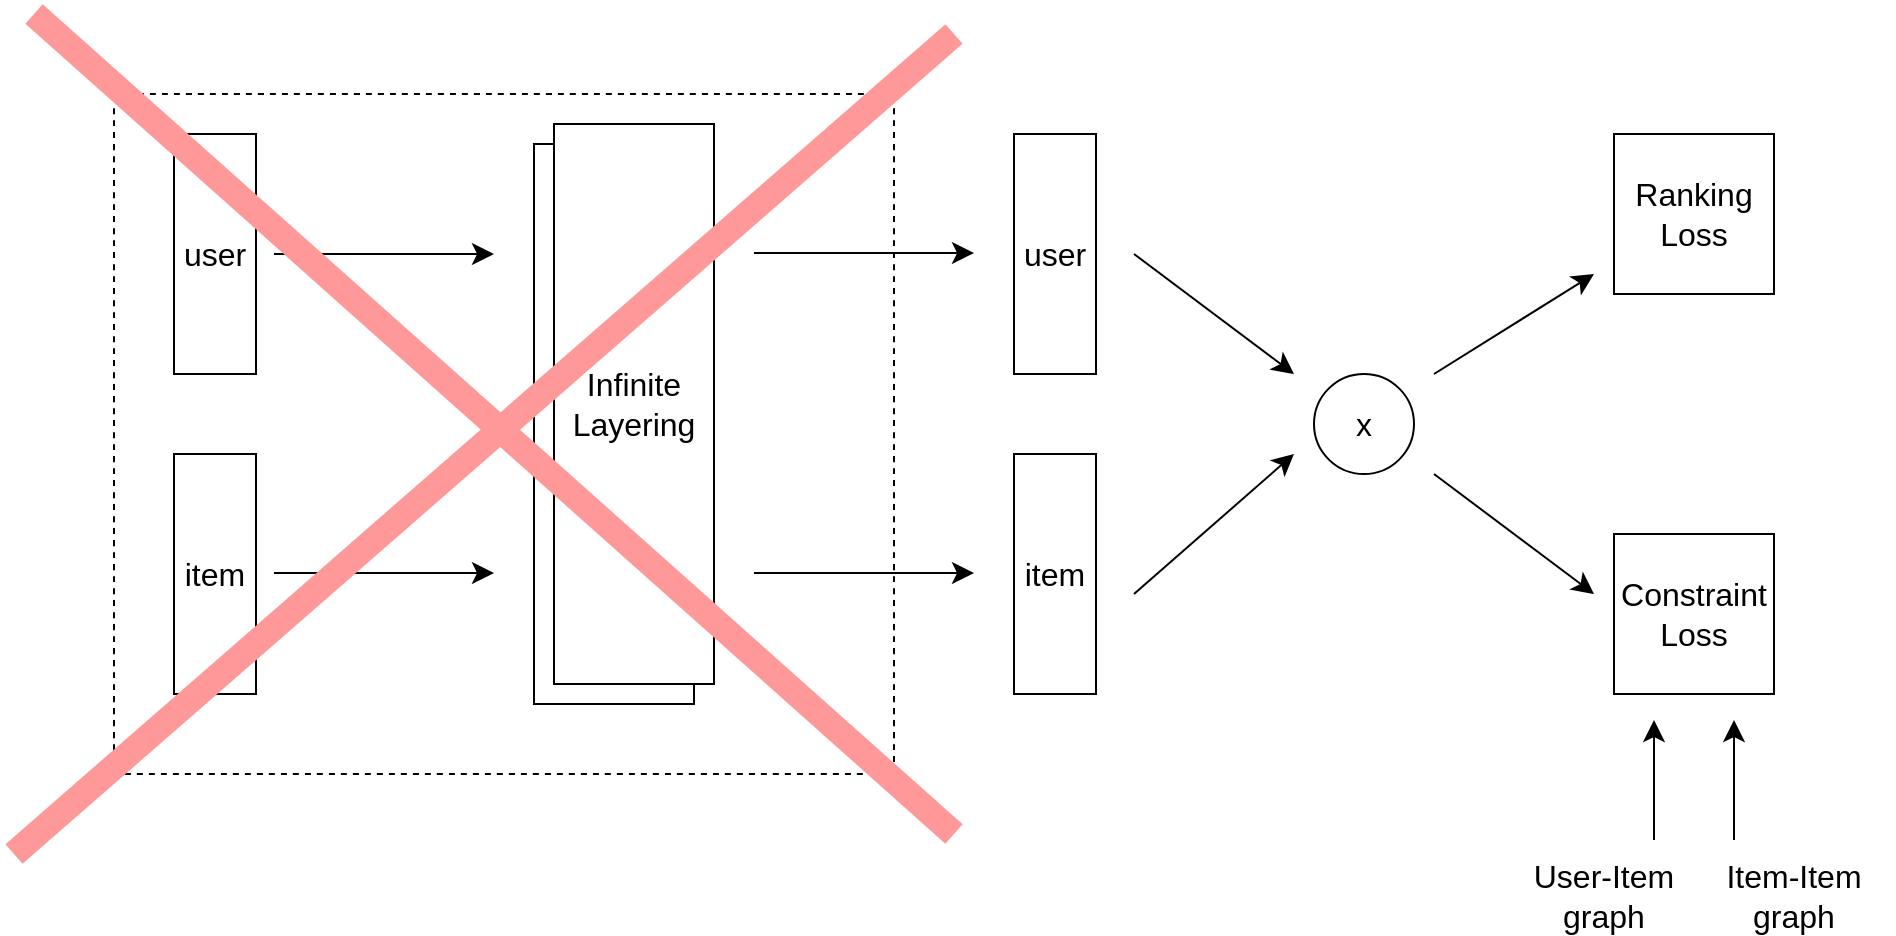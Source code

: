 <mxfile version="21.8.2" type="github">
  <diagram name="Page-1" id="lvqEdNJYN6dXEYo9q0eT">
    <mxGraphModel dx="1808" dy="744" grid="1" gridSize="10" guides="1" tooltips="1" connect="1" arrows="1" fold="1" page="1" pageScale="1" pageWidth="827" pageHeight="1169" math="0" shadow="0">
      <root>
        <mxCell id="0" />
        <mxCell id="1" parent="0" />
        <mxCell id="0-GuYEDBKHcQE958j9T3-2" value="&lt;font style=&quot;font-size: 16px;&quot;&gt;user&lt;/font&gt;" style="rounded=0;whiteSpace=wrap;html=1;fontSize=16;" vertex="1" parent="1">
          <mxGeometry x="40" y="440" width="41" height="120" as="geometry" />
        </mxCell>
        <mxCell id="0-GuYEDBKHcQE958j9T3-3" value="item" style="rounded=0;whiteSpace=wrap;html=1;fontSize=16;" vertex="1" parent="1">
          <mxGeometry x="40" y="600" width="41" height="120" as="geometry" />
        </mxCell>
        <mxCell id="0-GuYEDBKHcQE958j9T3-4" value="" style="endArrow=classic;html=1;rounded=0;fontSize=12;startSize=8;endSize=8;curved=1;" edge="1" parent="1">
          <mxGeometry width="50" height="50" relative="1" as="geometry">
            <mxPoint x="90" y="500" as="sourcePoint" />
            <mxPoint x="200" y="500" as="targetPoint" />
          </mxGeometry>
        </mxCell>
        <mxCell id="0-GuYEDBKHcQE958j9T3-5" value="" style="endArrow=classic;html=1;rounded=0;fontSize=12;startSize=8;endSize=8;curved=1;" edge="1" parent="1">
          <mxGeometry width="50" height="50" relative="1" as="geometry">
            <mxPoint x="90" y="659.5" as="sourcePoint" />
            <mxPoint x="200" y="659.5" as="targetPoint" />
          </mxGeometry>
        </mxCell>
        <mxCell id="0-GuYEDBKHcQE958j9T3-6" value="" style="rounded=0;whiteSpace=wrap;html=1;fontSize=16;" vertex="1" parent="1">
          <mxGeometry x="220" y="445" width="80" height="280" as="geometry" />
        </mxCell>
        <mxCell id="0-GuYEDBKHcQE958j9T3-7" value="Infinite Layering" style="rounded=0;whiteSpace=wrap;html=1;fontSize=16;" vertex="1" parent="1">
          <mxGeometry x="230" y="435" width="80" height="280" as="geometry" />
        </mxCell>
        <mxCell id="0-GuYEDBKHcQE958j9T3-8" value="" style="endArrow=classic;html=1;rounded=0;fontSize=12;startSize=8;endSize=8;curved=1;" edge="1" parent="1">
          <mxGeometry width="50" height="50" relative="1" as="geometry">
            <mxPoint x="330" y="499.5" as="sourcePoint" />
            <mxPoint x="440" y="499.5" as="targetPoint" />
          </mxGeometry>
        </mxCell>
        <mxCell id="0-GuYEDBKHcQE958j9T3-9" value="" style="endArrow=classic;html=1;rounded=0;fontSize=12;startSize=8;endSize=8;curved=1;" edge="1" parent="1">
          <mxGeometry width="50" height="50" relative="1" as="geometry">
            <mxPoint x="330" y="659.5" as="sourcePoint" />
            <mxPoint x="440" y="659.5" as="targetPoint" />
          </mxGeometry>
        </mxCell>
        <mxCell id="0-GuYEDBKHcQE958j9T3-10" value="user" style="rounded=0;whiteSpace=wrap;html=1;fontSize=16;" vertex="1" parent="1">
          <mxGeometry x="460" y="440" width="41" height="120" as="geometry" />
        </mxCell>
        <mxCell id="0-GuYEDBKHcQE958j9T3-11" value="item" style="rounded=0;whiteSpace=wrap;html=1;fontSize=16;" vertex="1" parent="1">
          <mxGeometry x="460" y="600" width="41" height="120" as="geometry" />
        </mxCell>
        <mxCell id="0-GuYEDBKHcQE958j9T3-12" value="" style="endArrow=classic;html=1;rounded=0;fontSize=12;startSize=8;endSize=8;curved=1;" edge="1" parent="1">
          <mxGeometry width="50" height="50" relative="1" as="geometry">
            <mxPoint x="520" y="500" as="sourcePoint" />
            <mxPoint x="600" y="560" as="targetPoint" />
          </mxGeometry>
        </mxCell>
        <mxCell id="0-GuYEDBKHcQE958j9T3-13" value="" style="endArrow=classic;html=1;rounded=0;fontSize=12;startSize=8;endSize=8;curved=1;" edge="1" parent="1">
          <mxGeometry width="50" height="50" relative="1" as="geometry">
            <mxPoint x="520" y="670" as="sourcePoint" />
            <mxPoint x="600" y="600" as="targetPoint" />
          </mxGeometry>
        </mxCell>
        <mxCell id="0-GuYEDBKHcQE958j9T3-14" value="x" style="ellipse;whiteSpace=wrap;html=1;aspect=fixed;fontSize=16;" vertex="1" parent="1">
          <mxGeometry x="610" y="560" width="50" height="50" as="geometry" />
        </mxCell>
        <mxCell id="0-GuYEDBKHcQE958j9T3-15" value="Ranking Loss" style="whiteSpace=wrap;html=1;aspect=fixed;fontSize=16;" vertex="1" parent="1">
          <mxGeometry x="760" y="440" width="80" height="80" as="geometry" />
        </mxCell>
        <mxCell id="0-GuYEDBKHcQE958j9T3-16" value="Constraint Loss" style="whiteSpace=wrap;html=1;aspect=fixed;fontSize=16;" vertex="1" parent="1">
          <mxGeometry x="760" y="640" width="80" height="80" as="geometry" />
        </mxCell>
        <mxCell id="0-GuYEDBKHcQE958j9T3-17" value="" style="endArrow=classic;html=1;rounded=0;fontSize=12;startSize=8;endSize=8;curved=1;" edge="1" parent="1">
          <mxGeometry width="50" height="50" relative="1" as="geometry">
            <mxPoint x="670" y="560" as="sourcePoint" />
            <mxPoint x="750" y="510" as="targetPoint" />
          </mxGeometry>
        </mxCell>
        <mxCell id="0-GuYEDBKHcQE958j9T3-18" value="" style="endArrow=classic;html=1;rounded=0;fontSize=12;startSize=8;endSize=8;curved=1;" edge="1" parent="1">
          <mxGeometry width="50" height="50" relative="1" as="geometry">
            <mxPoint x="670" y="610" as="sourcePoint" />
            <mxPoint x="750" y="670" as="targetPoint" />
          </mxGeometry>
        </mxCell>
        <mxCell id="0-GuYEDBKHcQE958j9T3-20" value="" style="endArrow=none;dashed=1;html=1;rounded=0;fontSize=12;startSize=8;endSize=8;curved=1;" edge="1" parent="1">
          <mxGeometry width="50" height="50" relative="1" as="geometry">
            <mxPoint x="10" y="420" as="sourcePoint" />
            <mxPoint x="400" y="420" as="targetPoint" />
          </mxGeometry>
        </mxCell>
        <mxCell id="0-GuYEDBKHcQE958j9T3-21" value="" style="endArrow=none;dashed=1;html=1;rounded=0;fontSize=12;startSize=8;endSize=8;curved=1;" edge="1" parent="1">
          <mxGeometry width="50" height="50" relative="1" as="geometry">
            <mxPoint x="9.5" y="760" as="sourcePoint" />
            <mxPoint x="399.5" y="760" as="targetPoint" />
          </mxGeometry>
        </mxCell>
        <mxCell id="0-GuYEDBKHcQE958j9T3-22" value="" style="endArrow=none;dashed=1;html=1;rounded=0;fontSize=12;startSize=8;endSize=8;curved=1;" edge="1" parent="1">
          <mxGeometry width="50" height="50" relative="1" as="geometry">
            <mxPoint x="400" y="760" as="sourcePoint" />
            <mxPoint x="400" y="420" as="targetPoint" />
          </mxGeometry>
        </mxCell>
        <mxCell id="0-GuYEDBKHcQE958j9T3-23" value="" style="endArrow=none;dashed=1;html=1;rounded=0;fontSize=12;startSize=8;endSize=8;curved=1;" edge="1" parent="1">
          <mxGeometry width="50" height="50" relative="1" as="geometry">
            <mxPoint x="10" y="760" as="sourcePoint" />
            <mxPoint x="10" y="420" as="targetPoint" />
          </mxGeometry>
        </mxCell>
        <mxCell id="0-GuYEDBKHcQE958j9T3-25" value="" style="endArrow=none;html=1;rounded=0;fontSize=12;startSize=8;endSize=8;curved=1;strokeWidth=13;strokeColor=#FF9999;" edge="1" parent="1">
          <mxGeometry width="50" height="50" relative="1" as="geometry">
            <mxPoint x="430" y="790" as="sourcePoint" />
            <mxPoint x="-30" y="380" as="targetPoint" />
          </mxGeometry>
        </mxCell>
        <mxCell id="0-GuYEDBKHcQE958j9T3-26" value="" style="endArrow=none;html=1;rounded=0;fontSize=12;startSize=8;endSize=8;curved=1;strokeWidth=13;strokeColor=#FF9999;" edge="1" parent="1">
          <mxGeometry width="50" height="50" relative="1" as="geometry">
            <mxPoint x="-40" y="800" as="sourcePoint" />
            <mxPoint x="430" y="390" as="targetPoint" />
          </mxGeometry>
        </mxCell>
        <mxCell id="0-GuYEDBKHcQE958j9T3-28" value="" style="endArrow=classic;html=1;rounded=0;fontSize=12;startSize=8;endSize=8;curved=1;" edge="1" parent="1">
          <mxGeometry width="50" height="50" relative="1" as="geometry">
            <mxPoint x="780" y="793" as="sourcePoint" />
            <mxPoint x="780" y="733" as="targetPoint" />
          </mxGeometry>
        </mxCell>
        <mxCell id="0-GuYEDBKHcQE958j9T3-29" value="" style="endArrow=classic;html=1;rounded=0;fontSize=12;startSize=8;endSize=8;curved=1;" edge="1" parent="1">
          <mxGeometry width="50" height="50" relative="1" as="geometry">
            <mxPoint x="820" y="793" as="sourcePoint" />
            <mxPoint x="820" y="733" as="targetPoint" />
          </mxGeometry>
        </mxCell>
        <mxCell id="0-GuYEDBKHcQE958j9T3-30" value="User-Item graph" style="text;html=1;strokeColor=none;fillColor=none;align=center;verticalAlign=middle;whiteSpace=wrap;rounded=0;fontSize=16;" vertex="1" parent="1">
          <mxGeometry x="700" y="806" width="110" height="30" as="geometry" />
        </mxCell>
        <mxCell id="0-GuYEDBKHcQE958j9T3-33" value="Item-Item graph" style="text;html=1;strokeColor=none;fillColor=none;align=center;verticalAlign=middle;whiteSpace=wrap;rounded=0;fontSize=16;" vertex="1" parent="1">
          <mxGeometry x="800" y="806" width="100" height="30" as="geometry" />
        </mxCell>
      </root>
    </mxGraphModel>
  </diagram>
</mxfile>
